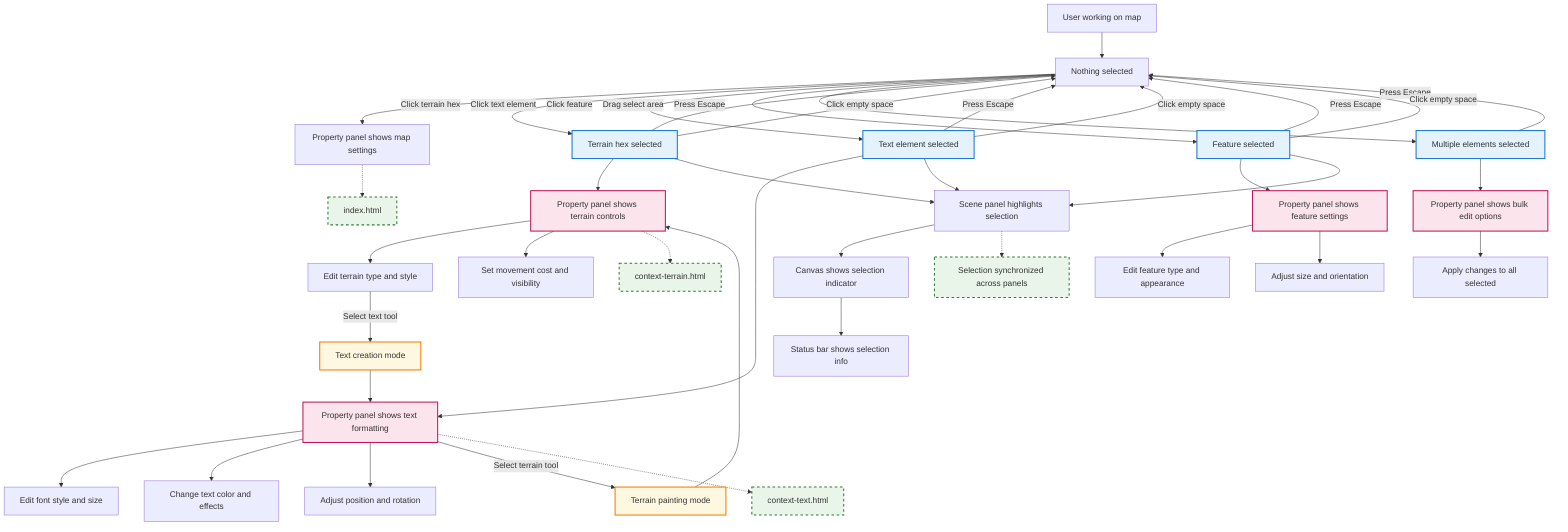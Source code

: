 flowchart TD
    Start[User working on map] --> NoSelection[Nothing selected]
    NoSelection --> MapProperties[Property panel shows map settings]
    
    %% Selection interactions
    NoSelection -->|Click terrain hex| SelectTerrain[Terrain hex selected]
    NoSelection -->|Click text element| SelectText[Text element selected]
    NoSelection -->|Click feature| SelectFeature[Feature selected]
    NoSelection -->|Drag select area| MultiSelect[Multiple elements selected]
    
    %% Terrain selection workflow
    SelectTerrain --> TerrainProps[Property panel shows terrain controls]
    TerrainProps --> TerrainEditing[Edit terrain type and style]
    TerrainProps --> GameplayProps[Set movement cost and visibility]
    
    %% Text selection workflow  
    SelectText --> TextProps[Property panel shows text formatting]
    TextProps --> TypographyEdit[Edit font style and size]
    TextProps --> ColorEdit[Change text color and effects]
    TextProps --> PositionEdit[Adjust position and rotation]
    
    %% Feature selection workflow
    SelectFeature --> FeatureProps[Property panel shows feature settings]
    FeatureProps --> FeatureType[Edit feature type and appearance]
    FeatureProps --> FeatureScale[Adjust size and orientation]
    
    %% Multi-selection workflow
    MultiSelect --> BulkProps[Property panel shows bulk edit options]
    BulkProps --> ApplyToAll[Apply changes to all selected]
    
    %% Context synchronization
    SelectTerrain --> SceneHighlight[Scene panel highlights selection]
    SelectText --> SceneHighlight
    SelectFeature --> SceneHighlight
    
    SceneHighlight --> CanvasHighlight[Canvas shows selection indicator]
    CanvasHighlight --> StatusUpdate[Status bar shows selection info]
    
    %% Deselection
    SelectTerrain -->|Press Escape| NoSelection
    SelectText -->|Press Escape| NoSelection
    SelectFeature -->|Press Escape| NoSelection
    MultiSelect -->|Press Escape| NoSelection
    
    SelectTerrain -->|Click empty space| NoSelection
    SelectText -->|Click empty space| NoSelection
    SelectFeature -->|Click empty space| NoSelection
    
    %% Tool switching affects context
    TerrainEditing -->|Select text tool| TextTool[Text creation mode]
    TextProps -->|Select terrain tool| TerrainTool[Terrain painting mode]
    
    TextTool --> TextProps
    TerrainTool --> TerrainProps
    
    %% Link to prototype states
    MapProperties -.-> IndexState["index.html"]
    TerrainProps -.-> TerrainState["context-terrain.html"]
    TextProps -.-> TextState["context-text.html"]
    SceneHighlight -.-> SyncState["Selection synchronized across panels"]
    
    %% Styling
    classDef prototypeLink fill:#e8f5e8,stroke:#2e7d32,stroke-width:2px,stroke-dasharray: 5 5
    classDef selectionState fill:#e3f2fd,stroke:#1976d2,stroke-width:2px
    classDef propertyPanel fill:#fce4ec,stroke:#c2185b,stroke-width:2px
    classDef toolMode fill:#fff8e1,stroke:#f57c00,stroke-width:2px
    
    class IndexState,TerrainState,TextState,SyncState prototypeLink
    class SelectTerrain,SelectText,SelectFeature,MultiSelect selectionState
    class TerrainProps,TextProps,FeatureProps,BulkProps propertyPanel
    class TextTool,TerrainTool toolMode